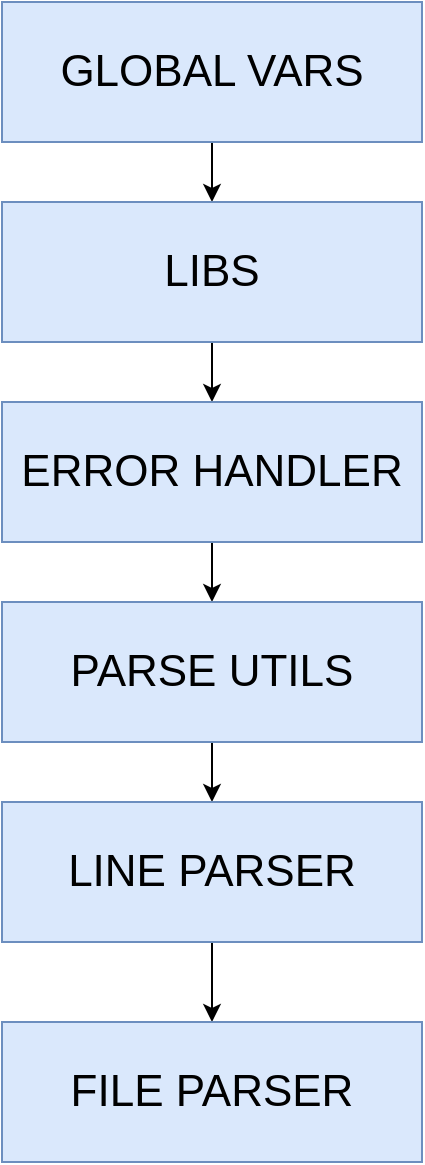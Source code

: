 <mxfile version="12.9.3" type="device"><diagram id="x5XFTGYtszWGBFJPvnvR" name="Page-1"><mxGraphModel dx="541" dy="956" grid="1" gridSize="10" guides="1" tooltips="1" connect="1" arrows="1" fold="1" page="1" pageScale="1" pageWidth="850" pageHeight="1100" math="0" shadow="0"><root><mxCell id="0"/><mxCell id="1" parent="0"/><mxCell id="h4fnVFgOFDXS0-1AuiI1-3" value="" style="edgeStyle=orthogonalEdgeStyle;rounded=0;orthogonalLoop=1;jettySize=auto;html=1;fontSize=22;" edge="1" parent="1" source="h4fnVFgOFDXS0-1AuiI1-1" target="h4fnVFgOFDXS0-1AuiI1-2"><mxGeometry relative="1" as="geometry"/></mxCell><mxCell id="h4fnVFgOFDXS0-1AuiI1-1" value="GLOBAL VARS" style="text;html=1;strokeColor=#6c8ebf;fillColor=#dae8fc;align=center;verticalAlign=middle;whiteSpace=wrap;rounded=0;fontSize=22;" vertex="1" parent="1"><mxGeometry x="320" y="70" width="210" height="70" as="geometry"/></mxCell><mxCell id="h4fnVFgOFDXS0-1AuiI1-5" value="" style="edgeStyle=orthogonalEdgeStyle;rounded=0;orthogonalLoop=1;jettySize=auto;html=1;fontSize=22;" edge="1" parent="1" source="h4fnVFgOFDXS0-1AuiI1-2" target="h4fnVFgOFDXS0-1AuiI1-4"><mxGeometry relative="1" as="geometry"/></mxCell><mxCell id="h4fnVFgOFDXS0-1AuiI1-2" value="LIBS" style="text;html=1;strokeColor=#6c8ebf;fillColor=#dae8fc;align=center;verticalAlign=middle;whiteSpace=wrap;rounded=0;fontSize=22;" vertex="1" parent="1"><mxGeometry x="320" y="170" width="210" height="70" as="geometry"/></mxCell><mxCell id="h4fnVFgOFDXS0-1AuiI1-7" value="" style="edgeStyle=orthogonalEdgeStyle;rounded=0;orthogonalLoop=1;jettySize=auto;html=1;fontSize=22;" edge="1" parent="1" source="h4fnVFgOFDXS0-1AuiI1-4" target="h4fnVFgOFDXS0-1AuiI1-6"><mxGeometry relative="1" as="geometry"/></mxCell><mxCell id="h4fnVFgOFDXS0-1AuiI1-4" value="ERROR HANDLER" style="text;html=1;strokeColor=#6c8ebf;fillColor=#dae8fc;align=center;verticalAlign=middle;whiteSpace=wrap;rounded=0;fontSize=22;" vertex="1" parent="1"><mxGeometry x="320" y="270" width="210" height="70" as="geometry"/></mxCell><mxCell id="h4fnVFgOFDXS0-1AuiI1-11" value="" style="edgeStyle=orthogonalEdgeStyle;rounded=0;orthogonalLoop=1;jettySize=auto;html=1;fontSize=22;" edge="1" parent="1" source="h4fnVFgOFDXS0-1AuiI1-6" target="h4fnVFgOFDXS0-1AuiI1-10"><mxGeometry relative="1" as="geometry"/></mxCell><mxCell id="h4fnVFgOFDXS0-1AuiI1-6" value="PARSE UTILS" style="text;html=1;strokeColor=#6c8ebf;fillColor=#dae8fc;align=center;verticalAlign=middle;whiteSpace=wrap;rounded=0;fontSize=22;" vertex="1" parent="1"><mxGeometry x="320" y="370" width="210" height="70" as="geometry"/></mxCell><mxCell id="h4fnVFgOFDXS0-1AuiI1-12" value="" style="edgeStyle=orthogonalEdgeStyle;rounded=0;orthogonalLoop=1;jettySize=auto;html=1;fontSize=22;" edge="1" parent="1" source="h4fnVFgOFDXS0-1AuiI1-10" target="h4fnVFgOFDXS0-1AuiI1-8"><mxGeometry relative="1" as="geometry"/></mxCell><mxCell id="h4fnVFgOFDXS0-1AuiI1-10" value="LINE PARSER" style="text;html=1;strokeColor=#6c8ebf;fillColor=#dae8fc;align=center;verticalAlign=middle;whiteSpace=wrap;rounded=0;fontSize=22;" vertex="1" parent="1"><mxGeometry x="320" y="470" width="210" height="70" as="geometry"/></mxCell><mxCell id="h4fnVFgOFDXS0-1AuiI1-8" value="FILE PARSER" style="text;html=1;strokeColor=#6c8ebf;fillColor=#dae8fc;align=center;verticalAlign=middle;whiteSpace=wrap;rounded=0;fontSize=22;" vertex="1" parent="1"><mxGeometry x="320" y="580" width="210" height="70" as="geometry"/></mxCell></root></mxGraphModel></diagram></mxfile>